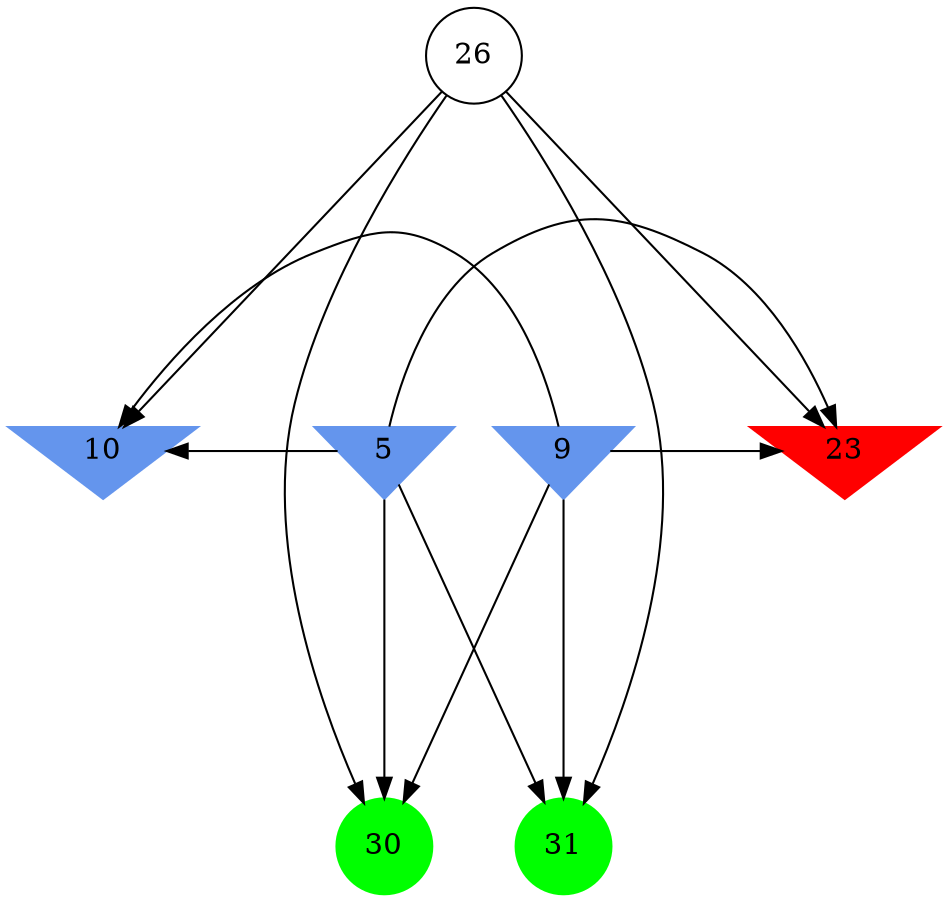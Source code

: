digraph brain {
	ranksep=2.0;
	5 [shape=invtriangle,style=filled,color=cornflowerblue];
	9 [shape=invtriangle,style=filled,color=cornflowerblue];
	10 [shape=invtriangle,style=filled,color=cornflowerblue];
	23 [shape=invtriangle,style=filled,color=red];
	26 [shape=circle,color=black];
	30 [shape=circle,style=filled,color=green];
	31 [shape=circle,style=filled,color=green];
	9	->	23;
	9	->	30;
	9	->	10;
	9	->	31;
	26	->	23;
	26	->	30;
	26	->	10;
	26	->	31;
	5	->	23;
	5	->	30;
	5	->	10;
	5	->	31;
	{ rank=same; 5; 9; 10; 23; }
	{ rank=same; 26; }
	{ rank=same; 30; 31; }
}
